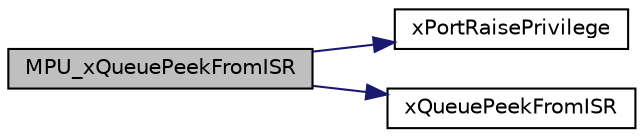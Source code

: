 digraph "MPU_xQueuePeekFromISR"
{
  edge [fontname="Helvetica",fontsize="10",labelfontname="Helvetica",labelfontsize="10"];
  node [fontname="Helvetica",fontsize="10",shape=record];
  rankdir="LR";
  Node109 [label="MPU_xQueuePeekFromISR",height=0.2,width=0.4,color="black", fillcolor="grey75", style="filled", fontcolor="black"];
  Node109 -> Node110 [color="midnightblue",fontsize="10",style="solid",fontname="Helvetica"];
  Node110 [label="xPortRaisePrivilege",height=0.2,width=0.4,color="black", fillcolor="white", style="filled",URL="$mpu__wrappers_8c.html#ac42aa31652a6e8158f8ea8a88aad8275"];
  Node109 -> Node111 [color="midnightblue",fontsize="10",style="solid",fontname="Helvetica"];
  Node111 [label="xQueuePeekFromISR",height=0.2,width=0.4,color="black", fillcolor="white", style="filled",URL="$queue_8h.html#ac402adf98be1fb8ca0345f30dc11a9dc"];
}
